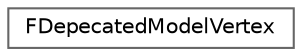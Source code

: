 digraph "Graphical Class Hierarchy"
{
 // INTERACTIVE_SVG=YES
 // LATEX_PDF_SIZE
  bgcolor="transparent";
  edge [fontname=Helvetica,fontsize=10,labelfontname=Helvetica,labelfontsize=10];
  node [fontname=Helvetica,fontsize=10,shape=box,height=0.2,width=0.4];
  rankdir="LR";
  Node0 [id="Node000000",label="FDepecatedModelVertex",height=0.2,width=0.4,color="grey40", fillcolor="white", style="filled",URL="$d5/d8b/structFDepecatedModelVertex.html",tooltip=" "];
}
